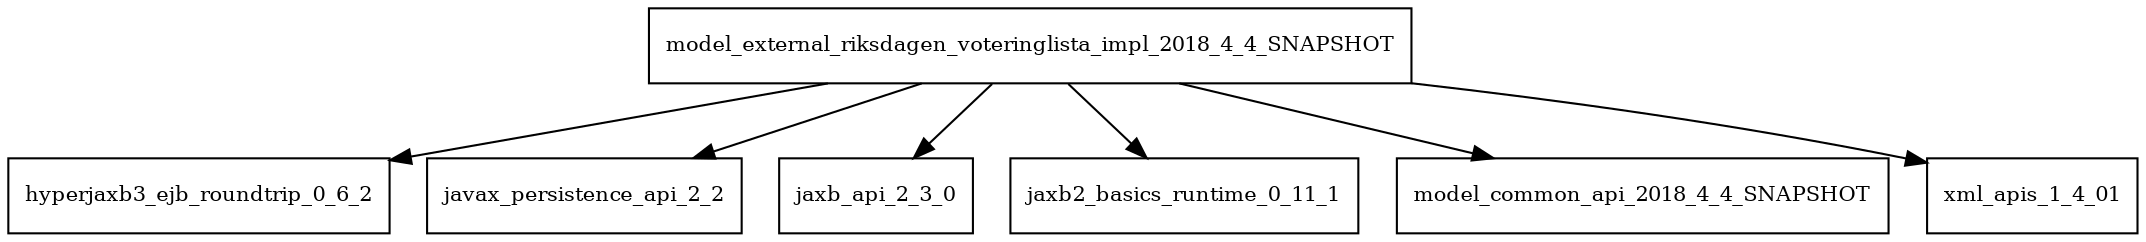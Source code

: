 digraph model_external_riksdagen_voteringlista_impl_2018_4_4_SNAPSHOT_dependencies {
  node [shape = box, fontsize=10.0];
  model_external_riksdagen_voteringlista_impl_2018_4_4_SNAPSHOT -> hyperjaxb3_ejb_roundtrip_0_6_2;
  model_external_riksdagen_voteringlista_impl_2018_4_4_SNAPSHOT -> javax_persistence_api_2_2;
  model_external_riksdagen_voteringlista_impl_2018_4_4_SNAPSHOT -> jaxb_api_2_3_0;
  model_external_riksdagen_voteringlista_impl_2018_4_4_SNAPSHOT -> jaxb2_basics_runtime_0_11_1;
  model_external_riksdagen_voteringlista_impl_2018_4_4_SNAPSHOT -> model_common_api_2018_4_4_SNAPSHOT;
  model_external_riksdagen_voteringlista_impl_2018_4_4_SNAPSHOT -> xml_apis_1_4_01;
}
